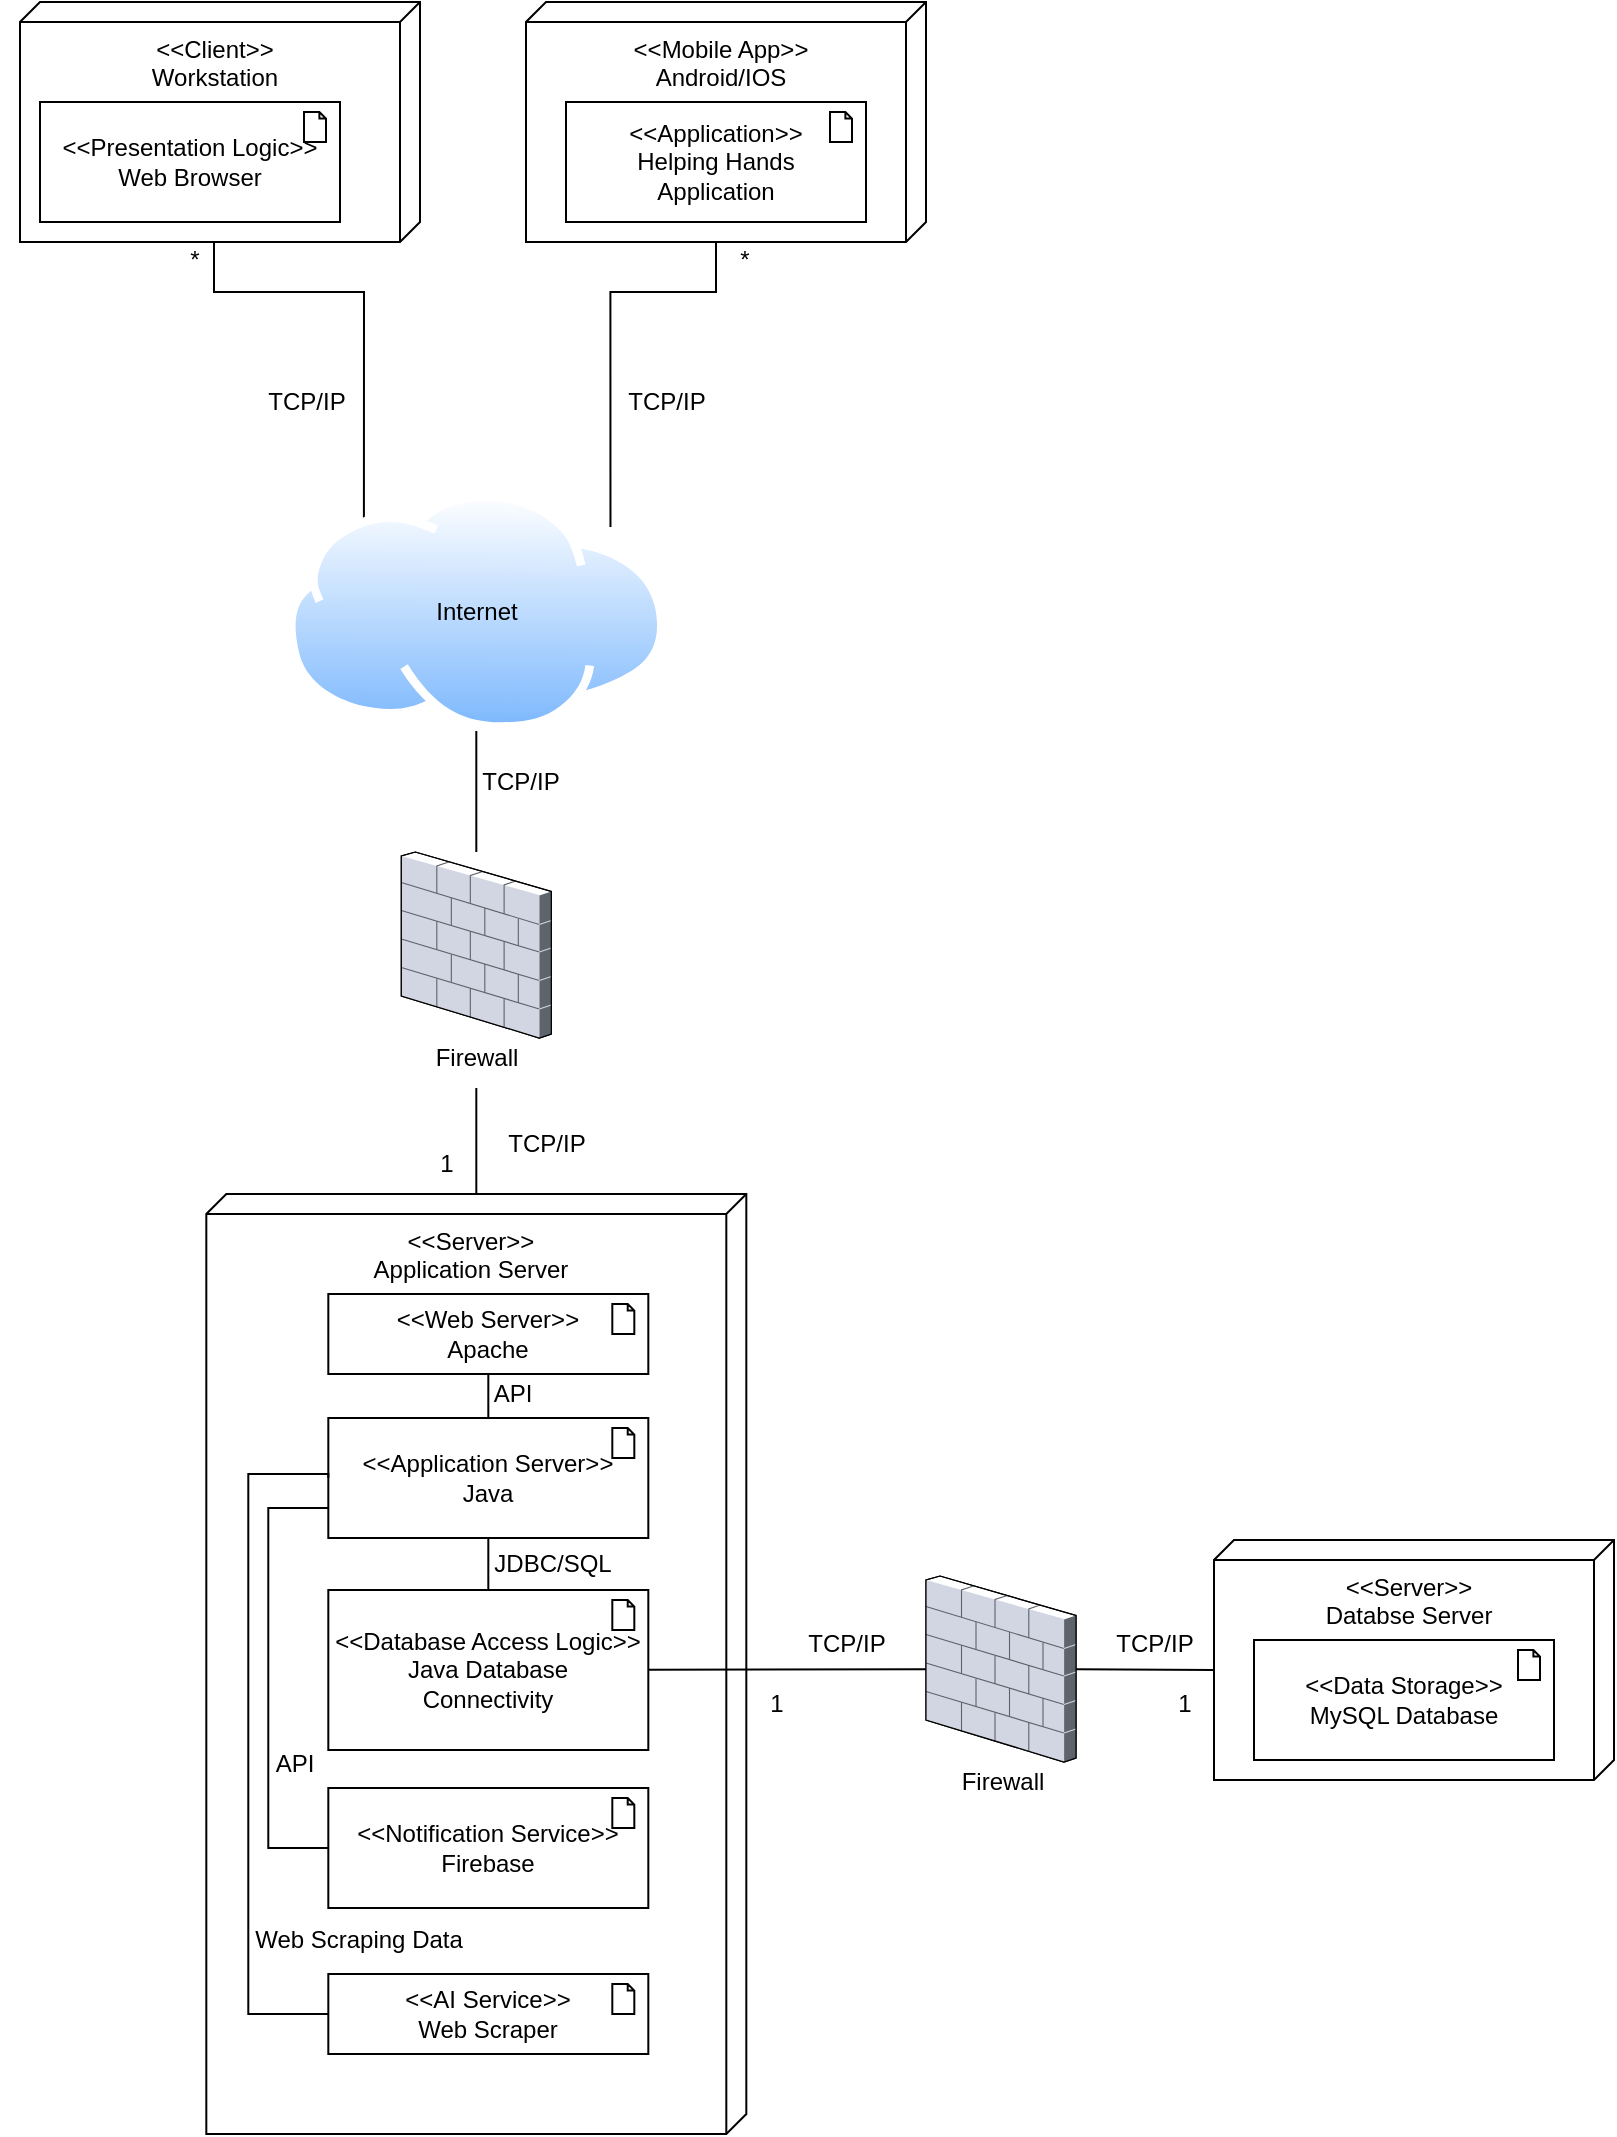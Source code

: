 <mxfile version="26.0.3">
  <diagram name="Page-1" id="d3WzGiYlZAEuq6rOUJl5">
    <mxGraphModel dx="2620" dy="1003" grid="1" gridSize="10" guides="1" tooltips="1" connect="1" arrows="1" fold="1" page="1" pageScale="1" pageWidth="827" pageHeight="1169" math="0" shadow="0">
      <root>
        <mxCell id="0" />
        <mxCell id="1" parent="0" />
        <mxCell id="ERZ3kdBUKcWHJryLTD_q-16" value="" style="group" vertex="1" connectable="0" parent="1">
          <mxGeometry x="-827" y="84" width="200" height="120" as="geometry" />
        </mxCell>
        <mxCell id="ERZ3kdBUKcWHJryLTD_q-13" value="&amp;lt;&amp;lt;Client&amp;gt;&amp;gt;&lt;div&gt;Workstation&lt;/div&gt;" style="verticalAlign=top;align=center;shape=cube;size=10;direction=south;fontStyle=0;html=1;boundedLbl=1;spacingLeft=5;whiteSpace=wrap;" vertex="1" parent="ERZ3kdBUKcWHJryLTD_q-16">
          <mxGeometry x="10" width="200" height="120" as="geometry" />
        </mxCell>
        <mxCell id="ERZ3kdBUKcWHJryLTD_q-15" value="&amp;lt;&amp;lt;Presentation Logic&amp;gt;&amp;gt;&lt;div&gt;Web Browser&lt;/div&gt;" style="html=1;outlineConnect=0;whiteSpace=wrap;shape=mxgraph.archimate3.application;appType=artifact;archiType=square;" vertex="1" parent="ERZ3kdBUKcWHJryLTD_q-16">
          <mxGeometry x="20" y="50" width="150" height="60" as="geometry" />
        </mxCell>
        <mxCell id="ERZ3kdBUKcWHJryLTD_q-21" value="" style="group" vertex="1" connectable="0" parent="1">
          <mxGeometry x="-723.84" y="680" width="270" height="470" as="geometry" />
        </mxCell>
        <mxCell id="ERZ3kdBUKcWHJryLTD_q-17" value="&amp;lt;&amp;lt;Server&amp;gt;&amp;gt;&lt;div&gt;Application Server&lt;/div&gt;" style="verticalAlign=top;align=center;shape=cube;size=10;direction=south;fontStyle=0;html=1;boundedLbl=1;spacingLeft=5;whiteSpace=wrap;" vertex="1" parent="ERZ3kdBUKcWHJryLTD_q-21">
          <mxGeometry width="270" height="470" as="geometry" />
        </mxCell>
        <mxCell id="ERZ3kdBUKcWHJryLTD_q-30" value="`" style="group" vertex="1" connectable="0" parent="ERZ3kdBUKcWHJryLTD_q-21">
          <mxGeometry x="61" y="70" width="160" height="340" as="geometry" />
        </mxCell>
        <mxCell id="ERZ3kdBUKcWHJryLTD_q-19" value="&amp;lt;&amp;lt;Application Server&amp;gt;&amp;gt;&lt;div&gt;Java&lt;/div&gt;" style="html=1;outlineConnect=0;whiteSpace=wrap;shape=mxgraph.archimate3.application;appType=artifact;archiType=square;" vertex="1" parent="ERZ3kdBUKcWHJryLTD_q-30">
          <mxGeometry y="42" width="160" height="60" as="geometry" />
        </mxCell>
        <mxCell id="ERZ3kdBUKcWHJryLTD_q-20" value="&amp;lt;&amp;lt;Database Access Logic&amp;gt;&amp;gt;&lt;div&gt;Java Database&lt;/div&gt;&lt;div&gt;Connectivity&lt;/div&gt;" style="html=1;outlineConnect=0;whiteSpace=wrap;shape=mxgraph.archimate3.application;appType=artifact;archiType=square;" vertex="1" parent="ERZ3kdBUKcWHJryLTD_q-30">
          <mxGeometry y="128" width="160" height="80" as="geometry" />
        </mxCell>
        <mxCell id="ERZ3kdBUKcWHJryLTD_q-28" value="&amp;lt;&amp;lt;Notification Service&amp;gt;&amp;gt;&lt;div&gt;Firebase&lt;/div&gt;" style="html=1;outlineConnect=0;whiteSpace=wrap;shape=mxgraph.archimate3.application;appType=artifact;archiType=square;" vertex="1" parent="ERZ3kdBUKcWHJryLTD_q-30">
          <mxGeometry y="227" width="160" height="60" as="geometry" />
        </mxCell>
        <mxCell id="ERZ3kdBUKcWHJryLTD_q-33" style="rounded=0;orthogonalLoop=1;jettySize=auto;html=1;exitX=0.5;exitY=1;exitDx=0;exitDy=0;exitPerimeter=0;entryX=0.5;entryY=0;entryDx=0;entryDy=0;entryPerimeter=0;endArrow=none;endFill=0;" edge="1" parent="ERZ3kdBUKcWHJryLTD_q-30" source="ERZ3kdBUKcWHJryLTD_q-19" target="ERZ3kdBUKcWHJryLTD_q-20">
          <mxGeometry relative="1" as="geometry" />
        </mxCell>
        <mxCell id="ERZ3kdBUKcWHJryLTD_q-34" style="edgeStyle=orthogonalEdgeStyle;rounded=0;orthogonalLoop=1;jettySize=auto;html=1;exitX=0;exitY=0.75;exitDx=0;exitDy=0;exitPerimeter=0;entryX=0;entryY=0.5;entryDx=0;entryDy=0;entryPerimeter=0;endArrow=none;endFill=0;" edge="1" parent="ERZ3kdBUKcWHJryLTD_q-30" source="ERZ3kdBUKcWHJryLTD_q-19" target="ERZ3kdBUKcWHJryLTD_q-28">
          <mxGeometry relative="1" as="geometry">
            <Array as="points">
              <mxPoint x="-30" y="87" />
              <mxPoint x="-30" y="257" />
            </Array>
          </mxGeometry>
        </mxCell>
        <mxCell id="ERZ3kdBUKcWHJryLTD_q-53" value="API" style="text;html=1;align=center;verticalAlign=middle;resizable=0;points=[];autosize=1;strokeColor=none;fillColor=none;" vertex="1" parent="ERZ3kdBUKcWHJryLTD_q-30">
          <mxGeometry x="72" y="15" width="40" height="30" as="geometry" />
        </mxCell>
        <mxCell id="ERZ3kdBUKcWHJryLTD_q-18" value="&amp;lt;&amp;lt;Web Server&amp;gt;&amp;gt;&lt;div&gt;Apache&lt;/div&gt;" style="html=1;outlineConnect=0;whiteSpace=wrap;shape=mxgraph.archimate3.application;appType=artifact;archiType=square;" vertex="1" parent="ERZ3kdBUKcWHJryLTD_q-21">
          <mxGeometry x="61" y="50" width="160" height="40" as="geometry" />
        </mxCell>
        <mxCell id="ERZ3kdBUKcWHJryLTD_q-32" style="rounded=0;orthogonalLoop=1;jettySize=auto;html=1;exitX=0.5;exitY=1;exitDx=0;exitDy=0;exitPerimeter=0;entryX=0.5;entryY=0;entryDx=0;entryDy=0;entryPerimeter=0;endArrow=none;endFill=0;" edge="1" parent="ERZ3kdBUKcWHJryLTD_q-21" source="ERZ3kdBUKcWHJryLTD_q-18" target="ERZ3kdBUKcWHJryLTD_q-19">
          <mxGeometry relative="1" as="geometry" />
        </mxCell>
        <mxCell id="ERZ3kdBUKcWHJryLTD_q-29" value="&amp;lt;&amp;lt;AI Service&amp;gt;&amp;gt;&lt;div&gt;Web Scraper&lt;/div&gt;" style="html=1;outlineConnect=0;whiteSpace=wrap;shape=mxgraph.archimate3.application;appType=artifact;archiType=square;" vertex="1" parent="ERZ3kdBUKcWHJryLTD_q-21">
          <mxGeometry x="61" y="390" width="160" height="40" as="geometry" />
        </mxCell>
        <mxCell id="ERZ3kdBUKcWHJryLTD_q-37" style="edgeStyle=orthogonalEdgeStyle;rounded=0;orthogonalLoop=1;jettySize=auto;html=1;entryX=0;entryY=0.5;entryDx=0;entryDy=0;entryPerimeter=0;endArrow=none;endFill=0;exitX=0;exitY=0.5;exitDx=0;exitDy=0;exitPerimeter=0;" edge="1" parent="ERZ3kdBUKcWHJryLTD_q-21" source="ERZ3kdBUKcWHJryLTD_q-29" target="ERZ3kdBUKcWHJryLTD_q-19">
          <mxGeometry relative="1" as="geometry">
            <Array as="points">
              <mxPoint x="21" y="410" />
              <mxPoint x="21" y="140" />
              <mxPoint x="61" y="140" />
            </Array>
          </mxGeometry>
        </mxCell>
        <mxCell id="ERZ3kdBUKcWHJryLTD_q-55" value="Web Scraping Data" style="text;html=1;align=center;verticalAlign=middle;resizable=0;points=[];autosize=1;strokeColor=none;fillColor=none;" vertex="1" parent="ERZ3kdBUKcWHJryLTD_q-21">
          <mxGeometry x="11" y="358" width="130" height="30" as="geometry" />
        </mxCell>
        <mxCell id="ERZ3kdBUKcWHJryLTD_q-56" value="API" style="text;html=1;align=center;verticalAlign=middle;resizable=0;points=[];autosize=1;strokeColor=none;fillColor=none;" vertex="1" parent="ERZ3kdBUKcWHJryLTD_q-21">
          <mxGeometry x="24" y="270" width="40" height="30" as="geometry" />
        </mxCell>
        <mxCell id="ERZ3kdBUKcWHJryLTD_q-57" value="JDBC/SQL" style="text;html=1;align=center;verticalAlign=middle;resizable=0;points=[];autosize=1;strokeColor=none;fillColor=none;" vertex="1" parent="ERZ3kdBUKcWHJryLTD_q-21">
          <mxGeometry x="133" y="170" width="80" height="30" as="geometry" />
        </mxCell>
        <mxCell id="ERZ3kdBUKcWHJryLTD_q-22" value="" style="group" vertex="1" connectable="0" parent="1">
          <mxGeometry x="-220" y="853" width="200" height="120" as="geometry" />
        </mxCell>
        <mxCell id="ERZ3kdBUKcWHJryLTD_q-23" value="&amp;lt;&amp;lt;Server&amp;gt;&amp;gt;&lt;div&gt;Databse Server&lt;/div&gt;" style="verticalAlign=top;align=center;shape=cube;size=10;direction=south;fontStyle=0;html=1;boundedLbl=1;spacingLeft=5;whiteSpace=wrap;" vertex="1" parent="ERZ3kdBUKcWHJryLTD_q-22">
          <mxGeometry width="200" height="120" as="geometry" />
        </mxCell>
        <mxCell id="ERZ3kdBUKcWHJryLTD_q-24" value="&amp;lt;&amp;lt;Data Storage&amp;gt;&amp;gt;&lt;div&gt;MySQL Database&lt;/div&gt;" style="html=1;outlineConnect=0;whiteSpace=wrap;shape=mxgraph.archimate3.application;appType=artifact;archiType=square;" vertex="1" parent="ERZ3kdBUKcWHJryLTD_q-22">
          <mxGeometry x="20" y="50" width="150" height="60" as="geometry" />
        </mxCell>
        <mxCell id="ERZ3kdBUKcWHJryLTD_q-25" value="" style="group" vertex="1" connectable="0" parent="1">
          <mxGeometry x="-564" y="84" width="200" height="120" as="geometry" />
        </mxCell>
        <mxCell id="ERZ3kdBUKcWHJryLTD_q-26" value="&amp;lt;&amp;lt;Mobile App&amp;gt;&amp;gt;&lt;div&gt;Android/IOS&lt;/div&gt;" style="verticalAlign=top;align=center;shape=cube;size=10;direction=south;fontStyle=0;html=1;boundedLbl=1;spacingLeft=5;whiteSpace=wrap;" vertex="1" parent="ERZ3kdBUKcWHJryLTD_q-25">
          <mxGeometry width="200" height="120" as="geometry" />
        </mxCell>
        <mxCell id="ERZ3kdBUKcWHJryLTD_q-27" value="&amp;lt;&amp;lt;Application&amp;gt;&amp;gt;&lt;div&gt;Helping Hands&lt;/div&gt;&lt;div&gt;Application&lt;/div&gt;" style="html=1;outlineConnect=0;whiteSpace=wrap;shape=mxgraph.archimate3.application;appType=artifact;archiType=square;" vertex="1" parent="ERZ3kdBUKcWHJryLTD_q-25">
          <mxGeometry x="20" y="50" width="150" height="60" as="geometry" />
        </mxCell>
        <mxCell id="ERZ3kdBUKcWHJryLTD_q-31" style="rounded=0;orthogonalLoop=1;jettySize=auto;html=1;endArrow=none;endFill=0;" edge="1" parent="1" source="ERZ3kdBUKcWHJryLTD_q-20" target="ERZ3kdBUKcWHJryLTD_q-59">
          <mxGeometry relative="1" as="geometry" />
        </mxCell>
        <mxCell id="ERZ3kdBUKcWHJryLTD_q-44" value="" style="group" vertex="1" connectable="0" parent="1">
          <mxGeometry x="-626.34" y="509" width="75" height="118" as="geometry" />
        </mxCell>
        <mxCell id="ERZ3kdBUKcWHJryLTD_q-42" value="" style="verticalLabelPosition=bottom;sketch=0;aspect=fixed;html=1;verticalAlign=top;strokeColor=none;align=center;outlineConnect=0;shape=mxgraph.citrix.firewall;" vertex="1" parent="ERZ3kdBUKcWHJryLTD_q-44">
          <mxGeometry width="75" height="93" as="geometry" />
        </mxCell>
        <mxCell id="ERZ3kdBUKcWHJryLTD_q-43" value="Firewall" style="text;html=1;align=center;verticalAlign=middle;resizable=0;points=[];autosize=1;strokeColor=none;fillColor=none;" vertex="1" parent="ERZ3kdBUKcWHJryLTD_q-44">
          <mxGeometry x="7.5" y="88" width="60" height="30" as="geometry" />
        </mxCell>
        <mxCell id="ERZ3kdBUKcWHJryLTD_q-46" style="rounded=0;orthogonalLoop=1;jettySize=auto;html=1;endArrow=none;endFill=0;entryX=0.5;entryY=1;entryDx=0;entryDy=0;" edge="1" parent="1" source="ERZ3kdBUKcWHJryLTD_q-42" target="ERZ3kdBUKcWHJryLTD_q-64">
          <mxGeometry relative="1" as="geometry">
            <mxPoint x="136" y="129" as="targetPoint" />
          </mxGeometry>
        </mxCell>
        <mxCell id="ERZ3kdBUKcWHJryLTD_q-47" style="edgeStyle=orthogonalEdgeStyle;rounded=0;orthogonalLoop=1;jettySize=auto;html=1;endArrow=none;endFill=0;entryX=0.209;entryY=0.167;entryDx=0;entryDy=0;entryPerimeter=0;exitX=0;exitY=0;exitDx=120;exitDy=105;exitPerimeter=0;" edge="1" parent="1">
          <mxGeometry relative="1" as="geometry">
            <mxPoint x="-720" y="204" as="sourcePoint" />
            <mxPoint x="-645.045" y="348.957" as="targetPoint" />
            <Array as="points">
              <mxPoint x="-720" y="229" />
              <mxPoint x="-645" y="229" />
            </Array>
          </mxGeometry>
        </mxCell>
        <mxCell id="ERZ3kdBUKcWHJryLTD_q-50" value="TCP/IP" style="text;html=1;align=center;verticalAlign=middle;resizable=0;points=[];autosize=1;strokeColor=none;fillColor=none;" vertex="1" parent="1">
          <mxGeometry x="-704" y="269" width="60" height="30" as="geometry" />
        </mxCell>
        <mxCell id="ERZ3kdBUKcWHJryLTD_q-51" value="TCP/IP" style="text;html=1;align=center;verticalAlign=middle;resizable=0;points=[];autosize=1;strokeColor=none;fillColor=none;" vertex="1" parent="1">
          <mxGeometry x="-524" y="269" width="60" height="30" as="geometry" />
        </mxCell>
        <mxCell id="ERZ3kdBUKcWHJryLTD_q-52" value="TCP/IP" style="text;html=1;align=center;verticalAlign=middle;resizable=0;points=[];autosize=1;strokeColor=none;fillColor=none;" vertex="1" parent="1">
          <mxGeometry x="-597" y="459" width="60" height="30" as="geometry" />
        </mxCell>
        <mxCell id="ERZ3kdBUKcWHJryLTD_q-54" value="TCP/IP" style="text;html=1;align=center;verticalAlign=middle;resizable=0;points=[];autosize=1;strokeColor=none;fillColor=none;" vertex="1" parent="1">
          <mxGeometry x="-434" y="890" width="60" height="30" as="geometry" />
        </mxCell>
        <mxCell id="ERZ3kdBUKcWHJryLTD_q-58" value="" style="group" vertex="1" connectable="0" parent="1">
          <mxGeometry x="-364" y="871" width="75" height="118" as="geometry" />
        </mxCell>
        <mxCell id="ERZ3kdBUKcWHJryLTD_q-59" value="" style="verticalLabelPosition=bottom;sketch=0;aspect=fixed;html=1;verticalAlign=top;strokeColor=none;align=center;outlineConnect=0;shape=mxgraph.citrix.firewall;" vertex="1" parent="ERZ3kdBUKcWHJryLTD_q-58">
          <mxGeometry width="75" height="93" as="geometry" />
        </mxCell>
        <mxCell id="ERZ3kdBUKcWHJryLTD_q-60" value="Firewall" style="text;html=1;align=center;verticalAlign=middle;resizable=0;points=[];autosize=1;strokeColor=none;fillColor=none;" vertex="1" parent="ERZ3kdBUKcWHJryLTD_q-58">
          <mxGeometry x="7.5" y="88" width="60" height="30" as="geometry" />
        </mxCell>
        <mxCell id="ERZ3kdBUKcWHJryLTD_q-62" style="rounded=0;orthogonalLoop=1;jettySize=auto;html=1;entryX=0;entryY=0;entryDx=65;entryDy=200;entryPerimeter=0;endArrow=none;endFill=0;" edge="1" parent="1" source="ERZ3kdBUKcWHJryLTD_q-59" target="ERZ3kdBUKcWHJryLTD_q-23">
          <mxGeometry relative="1" as="geometry" />
        </mxCell>
        <mxCell id="ERZ3kdBUKcWHJryLTD_q-63" value="TCP/IP" style="text;html=1;align=center;verticalAlign=middle;resizable=0;points=[];autosize=1;strokeColor=none;fillColor=none;" vertex="1" parent="1">
          <mxGeometry x="-280" y="890" width="60" height="30" as="geometry" />
        </mxCell>
        <mxCell id="ERZ3kdBUKcWHJryLTD_q-64" value="" style="image;aspect=fixed;perimeter=ellipsePerimeter;html=1;align=center;shadow=0;dashed=0;spacingTop=3;image=img/lib/active_directory/internet_cloud.svg;" vertex="1" parent="1">
          <mxGeometry x="-683.69" y="329" width="189.69" height="119.5" as="geometry" />
        </mxCell>
        <mxCell id="ERZ3kdBUKcWHJryLTD_q-65" style="edgeStyle=orthogonalEdgeStyle;rounded=0;orthogonalLoop=1;jettySize=auto;html=1;entryX=1;entryY=0;entryDx=0;entryDy=0;endArrow=none;endFill=0;exitX=0;exitY=0;exitDx=120;exitDy=105;exitPerimeter=0;" edge="1" parent="1" source="ERZ3kdBUKcWHJryLTD_q-26" target="ERZ3kdBUKcWHJryLTD_q-64">
          <mxGeometry relative="1" as="geometry">
            <Array as="points">
              <mxPoint x="-469" y="229" />
              <mxPoint x="-522" y="229" />
            </Array>
          </mxGeometry>
        </mxCell>
        <mxCell id="ERZ3kdBUKcWHJryLTD_q-68" value="Internet" style="text;html=1;align=center;verticalAlign=middle;resizable=0;points=[];autosize=1;strokeColor=none;fillColor=none;" vertex="1" parent="1">
          <mxGeometry x="-618.84" y="373.75" width="60" height="30" as="geometry" />
        </mxCell>
        <mxCell id="ERZ3kdBUKcWHJryLTD_q-70" style="edgeStyle=orthogonalEdgeStyle;rounded=0;orthogonalLoop=1;jettySize=auto;html=1;endArrow=none;endFill=0;" edge="1" parent="1" source="ERZ3kdBUKcWHJryLTD_q-17" target="ERZ3kdBUKcWHJryLTD_q-43">
          <mxGeometry relative="1" as="geometry" />
        </mxCell>
        <mxCell id="ERZ3kdBUKcWHJryLTD_q-71" value="TCP/IP" style="text;html=1;align=center;verticalAlign=middle;resizable=0;points=[];autosize=1;strokeColor=none;fillColor=none;" vertex="1" parent="1">
          <mxGeometry x="-584" y="640" width="60" height="30" as="geometry" />
        </mxCell>
        <mxCell id="ERZ3kdBUKcWHJryLTD_q-72" value="*" style="text;html=1;align=center;verticalAlign=middle;resizable=0;points=[];autosize=1;strokeColor=none;fillColor=none;" vertex="1" parent="1">
          <mxGeometry x="-745" y="198" width="30" height="30" as="geometry" />
        </mxCell>
        <mxCell id="ERZ3kdBUKcWHJryLTD_q-73" value="*" style="text;html=1;align=center;verticalAlign=middle;resizable=0;points=[];autosize=1;strokeColor=none;fillColor=none;" vertex="1" parent="1">
          <mxGeometry x="-470" y="198" width="30" height="30" as="geometry" />
        </mxCell>
        <mxCell id="ERZ3kdBUKcWHJryLTD_q-74" value="1" style="text;html=1;align=center;verticalAlign=middle;resizable=0;points=[];autosize=1;strokeColor=none;fillColor=none;" vertex="1" parent="1">
          <mxGeometry x="-618.84" y="650" width="30" height="30" as="geometry" />
        </mxCell>
        <mxCell id="ERZ3kdBUKcWHJryLTD_q-75" value="1" style="text;html=1;align=center;verticalAlign=middle;resizable=0;points=[];autosize=1;strokeColor=none;fillColor=none;" vertex="1" parent="1">
          <mxGeometry x="-453.84" y="920" width="30" height="30" as="geometry" />
        </mxCell>
        <mxCell id="ERZ3kdBUKcWHJryLTD_q-76" value="1" style="text;html=1;align=center;verticalAlign=middle;resizable=0;points=[];autosize=1;strokeColor=none;fillColor=none;" vertex="1" parent="1">
          <mxGeometry x="-250.0" y="920" width="30" height="30" as="geometry" />
        </mxCell>
      </root>
    </mxGraphModel>
  </diagram>
</mxfile>
